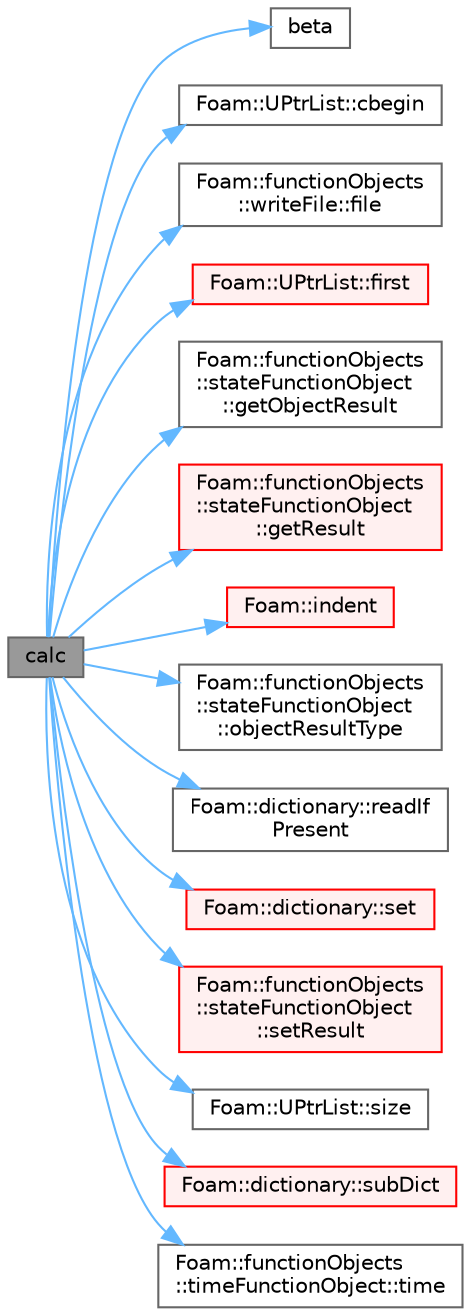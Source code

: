 digraph "calc"
{
 // LATEX_PDF_SIZE
  bgcolor="transparent";
  edge [fontname=Helvetica,fontsize=10,labelfontname=Helvetica,labelfontsize=10];
  node [fontname=Helvetica,fontsize=10,shape=box,height=0.2,width=0.4];
  rankdir="LR";
  Node1 [id="Node000001",label="calc",height=0.2,width=0.4,color="gray40", fillcolor="grey60", style="filled", fontcolor="black",tooltip=" "];
  Node1 -> Node2 [id="edge1_Node000001_Node000002",color="steelblue1",style="solid",tooltip=" "];
  Node2 [id="Node000002",label="beta",height=0.2,width=0.4,color="grey40", fillcolor="white", style="filled",URL="$solvers_2heatTransfer_2buoyantBoussinesqSimpleFoam_2readTransportProperties_8H.html#a7f7bcc92fa37329ef6b25b3a843cb8ba",tooltip=" "];
  Node1 -> Node3 [id="edge2_Node000001_Node000003",color="steelblue1",style="solid",tooltip=" "];
  Node3 [id="Node000003",label="Foam::UPtrList::cbegin",height=0.2,width=0.4,color="grey40", fillcolor="white", style="filled",URL="$classFoam_1_1UPtrList.html#a9f2206db85fdfd40934f8ca7867aeb9c",tooltip=" "];
  Node1 -> Node4 [id="edge3_Node000001_Node000004",color="steelblue1",style="solid",tooltip=" "];
  Node4 [id="Node000004",label="Foam::functionObjects\l::writeFile::file",height=0.2,width=0.4,color="grey40", fillcolor="white", style="filled",URL="$classFoam_1_1functionObjects_1_1writeFile.html#aa14822a6edd4ec6d642d61132850f2b4",tooltip=" "];
  Node1 -> Node5 [id="edge4_Node000001_Node000005",color="steelblue1",style="solid",tooltip=" "];
  Node5 [id="Node000005",label="Foam::UPtrList::first",height=0.2,width=0.4,color="red", fillcolor="#FFF0F0", style="filled",URL="$classFoam_1_1UPtrList.html#a1c9828bc3de9502754d944c95a2ce0d9",tooltip=" "];
  Node1 -> Node7 [id="edge5_Node000001_Node000007",color="steelblue1",style="solid",tooltip=" "];
  Node7 [id="Node000007",label="Foam::functionObjects\l::stateFunctionObject\l::getObjectResult",height=0.2,width=0.4,color="grey40", fillcolor="white", style="filled",URL="$classFoam_1_1functionObjects_1_1stateFunctionObject.html#af4482f407181ab7fa4c5a8dd13aaf43b",tooltip=" "];
  Node1 -> Node8 [id="edge6_Node000001_Node000008",color="steelblue1",style="solid",tooltip=" "];
  Node8 [id="Node000008",label="Foam::functionObjects\l::stateFunctionObject\l::getResult",height=0.2,width=0.4,color="red", fillcolor="#FFF0F0", style="filled",URL="$classFoam_1_1functionObjects_1_1stateFunctionObject.html#ac0f2e57fbf42bf20c6a5ca992ebd2534",tooltip=" "];
  Node1 -> Node10 [id="edge7_Node000001_Node000010",color="steelblue1",style="solid",tooltip=" "];
  Node10 [id="Node000010",label="Foam::indent",height=0.2,width=0.4,color="red", fillcolor="#FFF0F0", style="filled",URL="$namespaceFoam.html#a7e15d05978b545ad4cbf3149a70b0dbf",tooltip=" "];
  Node1 -> Node13 [id="edge8_Node000001_Node000013",color="steelblue1",style="solid",tooltip=" "];
  Node13 [id="Node000013",label="Foam::functionObjects\l::stateFunctionObject\l::objectResultType",height=0.2,width=0.4,color="grey40", fillcolor="white", style="filled",URL="$classFoam_1_1functionObjects_1_1stateFunctionObject.html#a513d68512619a7e5df4b4452a31e2a3d",tooltip=" "];
  Node1 -> Node14 [id="edge9_Node000001_Node000014",color="steelblue1",style="solid",tooltip=" "];
  Node14 [id="Node000014",label="Foam::dictionary::readIf\lPresent",height=0.2,width=0.4,color="grey40", fillcolor="white", style="filled",URL="$classFoam_1_1dictionary.html#a9dce338cb241a7e8c2c390292fee0a5f",tooltip=" "];
  Node1 -> Node15 [id="edge10_Node000001_Node000015",color="steelblue1",style="solid",tooltip=" "];
  Node15 [id="Node000015",label="Foam::dictionary::set",height=0.2,width=0.4,color="red", fillcolor="#FFF0F0", style="filled",URL="$classFoam_1_1dictionary.html#ae49d8dce8b44b22296119b2ed8d4d4ad",tooltip=" "];
  Node1 -> Node20 [id="edge11_Node000001_Node000020",color="steelblue1",style="solid",tooltip=" "];
  Node20 [id="Node000020",label="Foam::functionObjects\l::stateFunctionObject\l::setResult",height=0.2,width=0.4,color="red", fillcolor="#FFF0F0", style="filled",URL="$classFoam_1_1functionObjects_1_1stateFunctionObject.html#a1cc6c90b5627a0bef333dc99298f70ec",tooltip=" "];
  Node1 -> Node21 [id="edge12_Node000001_Node000021",color="steelblue1",style="solid",tooltip=" "];
  Node21 [id="Node000021",label="Foam::UPtrList::size",height=0.2,width=0.4,color="grey40", fillcolor="white", style="filled",URL="$classFoam_1_1UPtrList.html#a95603446b248fe1ecf5dc59bcc2eaff0",tooltip=" "];
  Node1 -> Node22 [id="edge13_Node000001_Node000022",color="steelblue1",style="solid",tooltip=" "];
  Node22 [id="Node000022",label="Foam::dictionary::subDict",height=0.2,width=0.4,color="red", fillcolor="#FFF0F0", style="filled",URL="$classFoam_1_1dictionary.html#a2a39871f2c637ad85e794cf107ae37bd",tooltip=" "];
  Node1 -> Node25 [id="edge14_Node000001_Node000025",color="steelblue1",style="solid",tooltip=" "];
  Node25 [id="Node000025",label="Foam::functionObjects\l::timeFunctionObject::time",height=0.2,width=0.4,color="grey40", fillcolor="white", style="filled",URL="$classFoam_1_1functionObjects_1_1timeFunctionObject.html#a2abfb6ffb81a9ffbf408030674873052",tooltip=" "];
}
